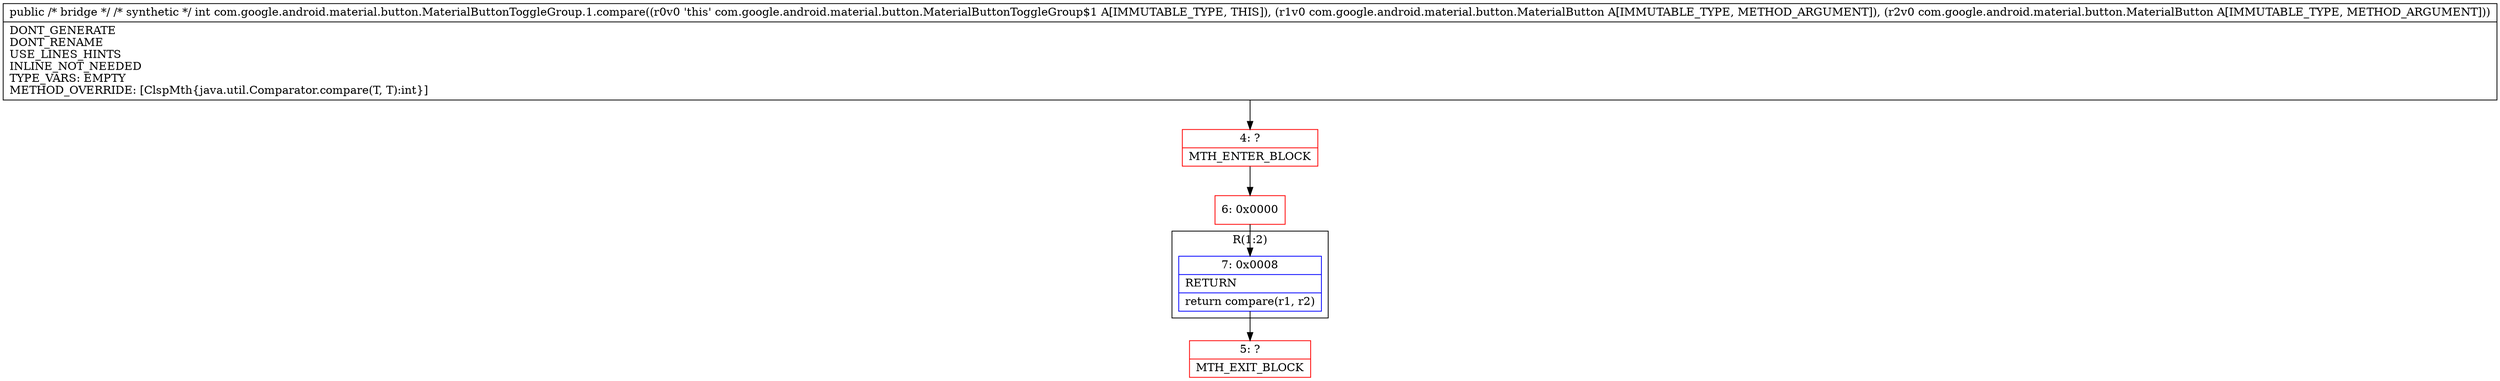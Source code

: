 digraph "CFG forcom.google.android.material.button.MaterialButtonToggleGroup.1.compare(Ljava\/lang\/Object;Ljava\/lang\/Object;)I" {
subgraph cluster_Region_81966215 {
label = "R(1:2)";
node [shape=record,color=blue];
Node_7 [shape=record,label="{7\:\ 0x0008|RETURN\l|return compare(r1, r2)\l}"];
}
Node_4 [shape=record,color=red,label="{4\:\ ?|MTH_ENTER_BLOCK\l}"];
Node_6 [shape=record,color=red,label="{6\:\ 0x0000}"];
Node_5 [shape=record,color=red,label="{5\:\ ?|MTH_EXIT_BLOCK\l}"];
MethodNode[shape=record,label="{public \/* bridge *\/ \/* synthetic *\/ int com.google.android.material.button.MaterialButtonToggleGroup.1.compare((r0v0 'this' com.google.android.material.button.MaterialButtonToggleGroup$1 A[IMMUTABLE_TYPE, THIS]), (r1v0 com.google.android.material.button.MaterialButton A[IMMUTABLE_TYPE, METHOD_ARGUMENT]), (r2v0 com.google.android.material.button.MaterialButton A[IMMUTABLE_TYPE, METHOD_ARGUMENT]))  | DONT_GENERATE\lDONT_RENAME\lUSE_LINES_HINTS\lINLINE_NOT_NEEDED\lTYPE_VARS: EMPTY\lMETHOD_OVERRIDE: [ClspMth\{java.util.Comparator.compare(T, T):int\}]\l}"];
MethodNode -> Node_4;Node_7 -> Node_5;
Node_4 -> Node_6;
Node_6 -> Node_7;
}

